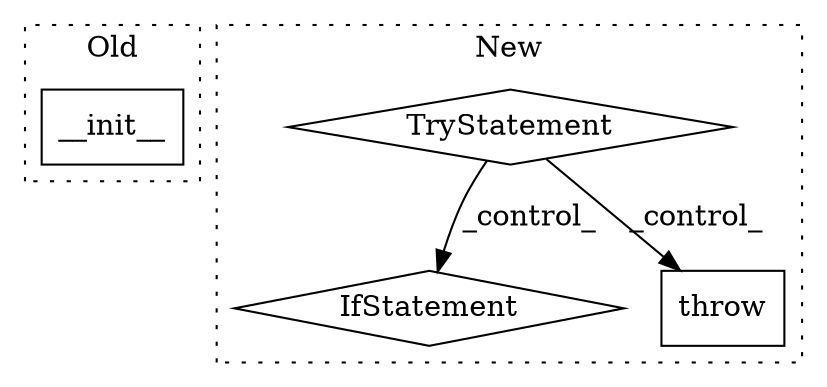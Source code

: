 digraph G {
subgraph cluster0 {
1 [label="__init__" a="32" s="47600,47641" l="9,1" shape="box"];
label = "Old";
style="dotted";
}
subgraph cluster1 {
2 [label="TryStatement" a="54" s="47366" l="4" shape="diamond"];
3 [label="IfStatement" a="25" s="47805" l="33" shape="diamond"];
4 [label="throw" a="53" s="47503" l="6" shape="box"];
label = "New";
style="dotted";
}
2 -> 4 [label="_control_"];
2 -> 3 [label="_control_"];
}